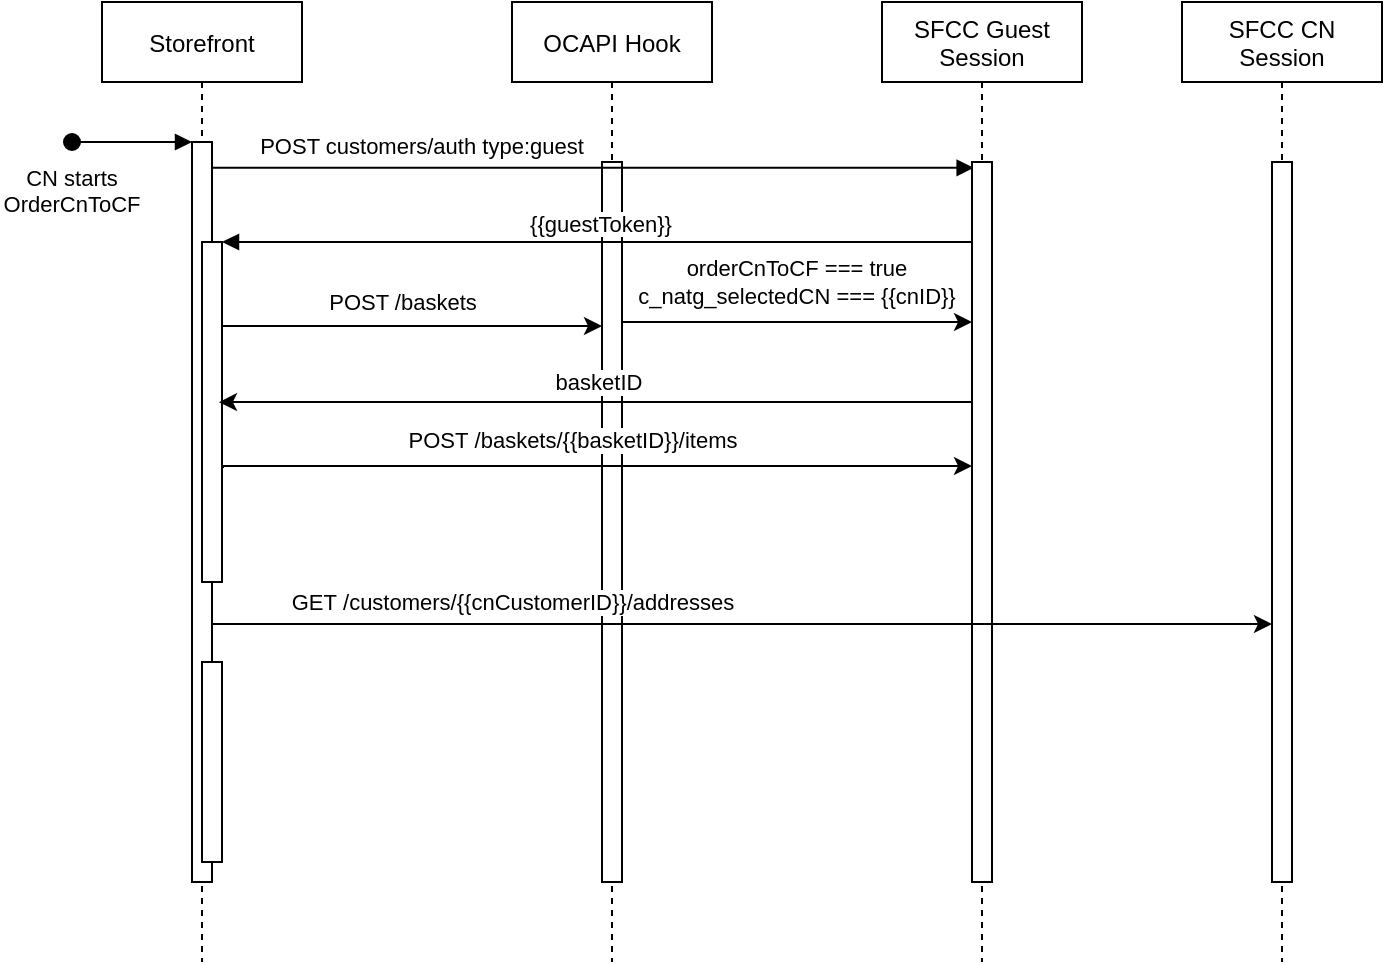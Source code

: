 <mxfile version="18.1.3" type="github">
  <diagram id="kgpKYQtTHZ0yAKxKKP6v" name="Page-1">
    <mxGraphModel dx="1113" dy="641" grid="1" gridSize="10" guides="1" tooltips="1" connect="1" arrows="1" fold="1" page="1" pageScale="1" pageWidth="850" pageHeight="1100" math="0" shadow="0">
      <root>
        <mxCell id="0" />
        <mxCell id="1" parent="0" />
        <mxCell id="3nuBFxr9cyL0pnOWT2aG-1" value="Storefront" style="shape=umlLifeline;perimeter=lifelinePerimeter;container=1;collapsible=0;recursiveResize=0;rounded=0;shadow=0;strokeWidth=1;" parent="1" vertex="1">
          <mxGeometry x="120" y="80" width="100" height="480" as="geometry" />
        </mxCell>
        <mxCell id="3nuBFxr9cyL0pnOWT2aG-2" value="" style="points=[];perimeter=orthogonalPerimeter;rounded=0;shadow=0;strokeWidth=1;" parent="3nuBFxr9cyL0pnOWT2aG-1" vertex="1">
          <mxGeometry x="45" y="70" width="10" height="370" as="geometry" />
        </mxCell>
        <mxCell id="3nuBFxr9cyL0pnOWT2aG-3" value="CN starts &#xa;OrderCnToCF" style="verticalAlign=bottom;startArrow=oval;endArrow=block;startSize=8;shadow=0;strokeWidth=1;" parent="3nuBFxr9cyL0pnOWT2aG-1" target="3nuBFxr9cyL0pnOWT2aG-2" edge="1">
          <mxGeometry x="-1" y="-40" relative="1" as="geometry">
            <mxPoint x="-15" y="70" as="sourcePoint" />
            <mxPoint as="offset" />
          </mxGeometry>
        </mxCell>
        <mxCell id="3nuBFxr9cyL0pnOWT2aG-4" value="" style="points=[];perimeter=orthogonalPerimeter;rounded=0;shadow=0;strokeWidth=1;" parent="3nuBFxr9cyL0pnOWT2aG-1" vertex="1">
          <mxGeometry x="50" y="120" width="10" height="170" as="geometry" />
        </mxCell>
        <mxCell id="4xwUGQLQeTpRIHx0-2DB-11" value="" style="points=[];perimeter=orthogonalPerimeter;rounded=0;shadow=0;strokeWidth=1;" vertex="1" parent="3nuBFxr9cyL0pnOWT2aG-1">
          <mxGeometry x="50" y="330" width="10" height="100" as="geometry" />
        </mxCell>
        <mxCell id="3nuBFxr9cyL0pnOWT2aG-5" value="OCAPI Hook" style="shape=umlLifeline;perimeter=lifelinePerimeter;container=1;collapsible=0;recursiveResize=0;rounded=0;shadow=0;strokeWidth=1;" parent="1" vertex="1">
          <mxGeometry x="325" y="80" width="100" height="480" as="geometry" />
        </mxCell>
        <mxCell id="3nuBFxr9cyL0pnOWT2aG-6" value="" style="points=[];perimeter=orthogonalPerimeter;rounded=0;shadow=0;strokeWidth=1;" parent="3nuBFxr9cyL0pnOWT2aG-5" vertex="1">
          <mxGeometry x="45" y="80" width="10" height="360" as="geometry" />
        </mxCell>
        <mxCell id="3nuBFxr9cyL0pnOWT2aG-8" value="POST customers/auth type:guest" style="verticalAlign=bottom;endArrow=block;entryX=0.082;entryY=0.008;shadow=0;strokeWidth=1;entryDx=0;entryDy=0;entryPerimeter=0;" parent="1" source="3nuBFxr9cyL0pnOWT2aG-2" target="4xwUGQLQeTpRIHx0-2DB-2" edge="1">
          <mxGeometry x="-0.449" y="2" relative="1" as="geometry">
            <mxPoint x="275" y="160" as="sourcePoint" />
            <mxPoint as="offset" />
          </mxGeometry>
        </mxCell>
        <mxCell id="3nuBFxr9cyL0pnOWT2aG-9" value="{{guestToken}}" style="verticalAlign=bottom;endArrow=block;entryX=1;entryY=0;shadow=0;strokeWidth=1;" parent="1" source="4xwUGQLQeTpRIHx0-2DB-1" target="3nuBFxr9cyL0pnOWT2aG-4" edge="1">
          <mxGeometry relative="1" as="geometry">
            <mxPoint x="240" y="200" as="sourcePoint" />
          </mxGeometry>
        </mxCell>
        <mxCell id="4xwUGQLQeTpRIHx0-2DB-1" value="SFCC Guest &#xa;Session" style="shape=umlLifeline;perimeter=lifelinePerimeter;container=1;collapsible=0;recursiveResize=0;rounded=0;shadow=0;strokeWidth=1;" vertex="1" parent="1">
          <mxGeometry x="510" y="80" width="100" height="480" as="geometry" />
        </mxCell>
        <mxCell id="4xwUGQLQeTpRIHx0-2DB-2" value="" style="points=[];perimeter=orthogonalPerimeter;rounded=0;shadow=0;strokeWidth=1;" vertex="1" parent="4xwUGQLQeTpRIHx0-2DB-1">
          <mxGeometry x="45" y="80" width="10" height="360" as="geometry" />
        </mxCell>
        <mxCell id="4xwUGQLQeTpRIHx0-2DB-3" value="orderCnToCF === true&lt;br&gt;c_natg_selectedCN === {{cnID}}" style="edgeStyle=orthogonalEdgeStyle;rounded=0;orthogonalLoop=1;jettySize=auto;html=1;" edge="1" parent="1">
          <mxGeometry x="0.041" y="20" relative="1" as="geometry">
            <mxPoint x="390" y="240" as="sourcePoint" />
            <mxPoint x="555" y="240" as="targetPoint" />
            <Array as="points">
              <mxPoint x="380" y="240" />
              <mxPoint x="380" y="240" />
            </Array>
            <mxPoint as="offset" />
          </mxGeometry>
        </mxCell>
        <mxCell id="4xwUGQLQeTpRIHx0-2DB-4" value="POST /baskets" style="edgeStyle=orthogonalEdgeStyle;rounded=0;orthogonalLoop=1;jettySize=auto;html=1;" edge="1" parent="1" target="3nuBFxr9cyL0pnOWT2aG-6">
          <mxGeometry x="-0.053" y="12" relative="1" as="geometry">
            <mxPoint x="180" y="242" as="sourcePoint" />
            <mxPoint x="555" y="241.6" as="targetPoint" />
            <Array as="points">
              <mxPoint x="320" y="242" />
              <mxPoint x="320" y="242" />
            </Array>
            <mxPoint as="offset" />
          </mxGeometry>
        </mxCell>
        <mxCell id="4xwUGQLQeTpRIHx0-2DB-5" value="basketID" style="edgeStyle=orthogonalEdgeStyle;rounded=0;orthogonalLoop=1;jettySize=auto;html=1;entryX=0.85;entryY=0.471;entryDx=0;entryDy=0;entryPerimeter=0;" edge="1" parent="1" source="4xwUGQLQeTpRIHx0-2DB-2" target="3nuBFxr9cyL0pnOWT2aG-4">
          <mxGeometry x="-0.004" y="-10" relative="1" as="geometry">
            <Array as="points">
              <mxPoint x="210" y="280" />
              <mxPoint x="210" y="280" />
            </Array>
            <mxPoint as="offset" />
          </mxGeometry>
        </mxCell>
        <mxCell id="4xwUGQLQeTpRIHx0-2DB-6" value="POST&amp;nbsp;/baskets/{{basketID}}/items" style="edgeStyle=orthogonalEdgeStyle;rounded=0;orthogonalLoop=1;jettySize=auto;html=1;exitX=1.053;exitY=0.665;exitDx=0;exitDy=0;exitPerimeter=0;" edge="1" parent="1" source="3nuBFxr9cyL0pnOWT2aG-4">
          <mxGeometry x="-0.063" y="12" relative="1" as="geometry">
            <mxPoint x="181.5" y="312.94" as="sourcePoint" />
            <mxPoint x="555" y="312" as="targetPoint" />
            <Array as="points">
              <mxPoint x="555" y="312" />
            </Array>
            <mxPoint y="-1" as="offset" />
          </mxGeometry>
        </mxCell>
        <mxCell id="4xwUGQLQeTpRIHx0-2DB-7" value="SFCC CN&#xa;Session" style="shape=umlLifeline;perimeter=lifelinePerimeter;container=1;collapsible=0;recursiveResize=0;rounded=0;shadow=0;strokeWidth=1;" vertex="1" parent="1">
          <mxGeometry x="660" y="80" width="100" height="480" as="geometry" />
        </mxCell>
        <mxCell id="4xwUGQLQeTpRIHx0-2DB-8" value="" style="points=[];perimeter=orthogonalPerimeter;rounded=0;shadow=0;strokeWidth=1;" vertex="1" parent="4xwUGQLQeTpRIHx0-2DB-7">
          <mxGeometry x="45" y="80" width="10" height="360" as="geometry" />
        </mxCell>
        <mxCell id="4xwUGQLQeTpRIHx0-2DB-9" style="edgeStyle=orthogonalEdgeStyle;rounded=0;orthogonalLoop=1;jettySize=auto;html=1;" edge="1" parent="1" source="3nuBFxr9cyL0pnOWT2aG-2">
          <mxGeometry relative="1" as="geometry">
            <mxPoint x="705" y="391" as="targetPoint" />
            <Array as="points">
              <mxPoint x="270" y="391" />
              <mxPoint x="270" y="391" />
            </Array>
          </mxGeometry>
        </mxCell>
        <mxCell id="4xwUGQLQeTpRIHx0-2DB-10" value="GET&amp;nbsp;/customers/{{cnCustomerID}}/addresses" style="edgeLabel;html=1;align=center;verticalAlign=middle;resizable=0;points=[];" vertex="1" connectable="0" parent="4xwUGQLQeTpRIHx0-2DB-9">
          <mxGeometry x="-0.668" relative="1" as="geometry">
            <mxPoint x="62" y="-11" as="offset" />
          </mxGeometry>
        </mxCell>
      </root>
    </mxGraphModel>
  </diagram>
</mxfile>
